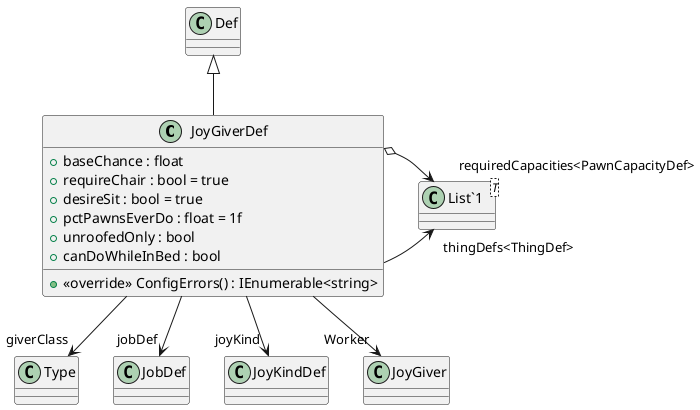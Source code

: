 @startuml
class JoyGiverDef {
    + baseChance : float
    + requireChair : bool = true
    + desireSit : bool = true
    + pctPawnsEverDo : float = 1f
    + unroofedOnly : bool
    + canDoWhileInBed : bool
    + <<override>> ConfigErrors() : IEnumerable<string>
}
class "List`1"<T> {
}
Def <|-- JoyGiverDef
JoyGiverDef --> "giverClass" Type
JoyGiverDef --> "thingDefs<ThingDef>" "List`1"
JoyGiverDef --> "jobDef" JobDef
JoyGiverDef --> "joyKind" JoyKindDef
JoyGiverDef o-> "requiredCapacities<PawnCapacityDef>" "List`1"
JoyGiverDef --> "Worker" JoyGiver
@enduml
